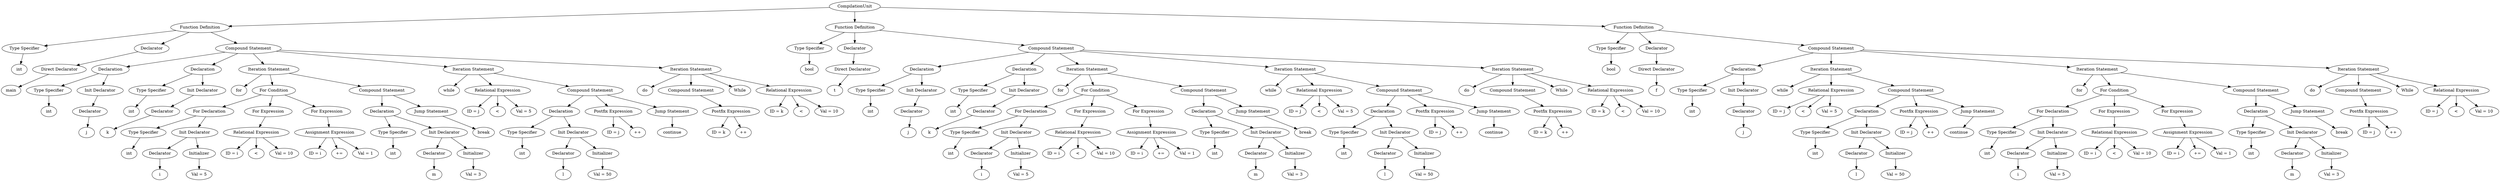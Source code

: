 digraph G {
		Q0[label="CompilationUnit"];
		Q0 -> Q1
		Q1[label="Function Definition"];
		Q1 -> Q2
		Q2[label="Type Specifier"];
		Q2 -> Q3
		Q3[label="int"];
		Q1 -> Q4
		Q4[label="Declarator"];
		Q4 -> Q5
		Q5[label="Direct Declarator"];
		Q5 -> Q6
		Q6[label="main"];
		Q1 -> Q7
		Q7[label="Compound Statement"];
		Q7 -> Q8
		Q8[label="Declaration"];
		Q8 -> Q9
		Q9[label="Type Specifier"];
		Q9 -> Q10
		Q10[label="int"];
		Q8 -> Q11
		Q11[label="Init Declarator"];
		Q11 -> Q12
		Q12[label="Declarator"];
		Q12 -> Q13
		Q13[label="j"];
		Q7 -> Q14
		Q14[label="Declaration"];
		Q14 -> Q15
		Q15[label="Type Specifier"];
		Q15 -> Q16
		Q16[label="int"];
		Q14 -> Q17
		Q17[label="Init Declarator"];
		Q17 -> Q18
		Q18[label="Declarator"];
		Q18 -> Q19
		Q19[label="k"];
		Q7 -> Q20
		Q20[label="Iteration Statement"];
		Q20 -> Q21
		Q21[label="for"];
		Q20 -> Q22
		Q22[label="For Condition"];
		Q22 -> Q23
		Q23[label="For Declaration"];
		Q23 -> Q24
		Q24[label="Type Specifier"];
		Q24 -> Q25
		Q25[label="int"];
		Q23 -> Q26
		Q26[label="Init Declarator"];
		Q26 -> Q27
		Q27[label="Declarator"];
		Q27 -> Q28
		Q28[label="i"];
		Q26 -> Q29
		Q29[label="Initializer"];
		Q29 -> Q30
		Q30[label="Val = 5"];
		Q22 -> Q31
		Q31[label="For Expression"];
		Q31 -> Q32
		Q32[label="Relational Expression"];
		Q32 -> Q33
		Q33[label="ID = i"];
		Q32 -> Q34
		Q34[label="<"];
		Q32 -> Q35
		Q35[label="Val = 10"];
		Q22 -> Q36
		Q36[label="For Expression"];
		Q36 -> Q37
		Q37[label="Assignment Expression"];
		Q37 -> Q38
		Q38[label="ID = i"];
		Q37 -> Q39
		Q39[label="+="];
		Q37 -> Q40
		Q40[label="Val = 1"];
		Q20 -> Q41
		Q41[label="Compound Statement"];
		Q41 -> Q42
		Q42[label="Declaration"];
		Q42 -> Q43
		Q43[label="Type Specifier"];
		Q43 -> Q44
		Q44[label="int"];
		Q42 -> Q45
		Q45[label="Init Declarator"];
		Q45 -> Q46
		Q46[label="Declarator"];
		Q46 -> Q47
		Q47[label="m"];
		Q45 -> Q48
		Q48[label="Initializer"];
		Q48 -> Q49
		Q49[label="Val = 3"];
		Q41 -> Q50
		Q50[label="Jump Statement"];
		Q50 -> Q51
		Q51[label="break"];
		Q7 -> Q52
		Q52[label="Iteration Statement"];
		Q52 -> Q53
		Q53[label="while"];
		Q52 -> Q54
		Q54[label="Relational Expression"];
		Q54 -> Q55
		Q55[label="ID = j"];
		Q54 -> Q56
		Q56[label="<"];
		Q54 -> Q57
		Q57[label="Val = 5"];
		Q52 -> Q58
		Q58[label="Compound Statement"];
		Q58 -> Q59
		Q59[label="Declaration"];
		Q59 -> Q60
		Q60[label="Type Specifier"];
		Q60 -> Q61
		Q61[label="int"];
		Q59 -> Q62
		Q62[label="Init Declarator"];
		Q62 -> Q63
		Q63[label="Declarator"];
		Q63 -> Q64
		Q64[label="l"];
		Q62 -> Q65
		Q65[label="Initializer"];
		Q65 -> Q66
		Q66[label="Val = 50"];
		Q58 -> Q67
		Q67[label="Postfix Expression"];
		Q67 -> Q68
		Q68[label="ID = j"];
		Q67 -> Q69
		Q69[label="++"];
		Q58 -> Q70
		Q70[label="Jump Statement"];
		Q70 -> Q71
		Q71[label="continue"];
		Q7 -> Q72
		Q72[label="Iteration Statement"];
		Q72 -> Q73
		Q73[label="do"];
		Q72 -> Q74
		Q74[label="Compound Statement"];
		Q74 -> Q75
		Q75[label="Postfix Expression"];
		Q75 -> Q76
		Q76[label="ID = k"];
		Q75 -> Q77
		Q77[label="++"];
		Q72 -> Q78
		Q78[label="While"];
		Q72 -> Q79
		Q79[label="Relational Expression"];
		Q79 -> Q80
		Q80[label="ID = k"];
		Q79 -> Q81
		Q81[label="<"];
		Q79 -> Q82
		Q82[label="Val = 10"];
		Q0 -> Q83
		Q83[label="Function Definition"];
		Q83 -> Q84
		Q84[label="Type Specifier"];
		Q84 -> Q85
		Q85[label="bool"];
		Q83 -> Q86
		Q86[label="Declarator"];
		Q86 -> Q87
		Q87[label="Direct Declarator"];
		Q87 -> Q88
		Q88[label="t"];
		Q83 -> Q89
		Q89[label="Compound Statement"];
		Q89 -> Q90
		Q90[label="Declaration"];
		Q90 -> Q91
		Q91[label="Type Specifier"];
		Q91 -> Q92
		Q92[label="int"];
		Q90 -> Q93
		Q93[label="Init Declarator"];
		Q93 -> Q94
		Q94[label="Declarator"];
		Q94 -> Q95
		Q95[label="j"];
		Q89 -> Q96
		Q96[label="Declaration"];
		Q96 -> Q97
		Q97[label="Type Specifier"];
		Q97 -> Q98
		Q98[label="int"];
		Q96 -> Q99
		Q99[label="Init Declarator"];
		Q99 -> Q100
		Q100[label="Declarator"];
		Q100 -> Q101
		Q101[label="k"];
		Q89 -> Q102
		Q102[label="Iteration Statement"];
		Q102 -> Q103
		Q103[label="for"];
		Q102 -> Q104
		Q104[label="For Condition"];
		Q104 -> Q105
		Q105[label="For Declaration"];
		Q105 -> Q106
		Q106[label="Type Specifier"];
		Q106 -> Q107
		Q107[label="int"];
		Q105 -> Q108
		Q108[label="Init Declarator"];
		Q108 -> Q109
		Q109[label="Declarator"];
		Q109 -> Q110
		Q110[label="i"];
		Q108 -> Q111
		Q111[label="Initializer"];
		Q111 -> Q112
		Q112[label="Val = 5"];
		Q104 -> Q113
		Q113[label="For Expression"];
		Q113 -> Q114
		Q114[label="Relational Expression"];
		Q114 -> Q115
		Q115[label="ID = i"];
		Q114 -> Q116
		Q116[label="<"];
		Q114 -> Q117
		Q117[label="Val = 10"];
		Q104 -> Q118
		Q118[label="For Expression"];
		Q118 -> Q119
		Q119[label="Assignment Expression"];
		Q119 -> Q120
		Q120[label="ID = i"];
		Q119 -> Q121
		Q121[label="+="];
		Q119 -> Q122
		Q122[label="Val = 1"];
		Q102 -> Q123
		Q123[label="Compound Statement"];
		Q123 -> Q124
		Q124[label="Declaration"];
		Q124 -> Q125
		Q125[label="Type Specifier"];
		Q125 -> Q126
		Q126[label="int"];
		Q124 -> Q127
		Q127[label="Init Declarator"];
		Q127 -> Q128
		Q128[label="Declarator"];
		Q128 -> Q129
		Q129[label="m"];
		Q127 -> Q130
		Q130[label="Initializer"];
		Q130 -> Q131
		Q131[label="Val = 3"];
		Q123 -> Q132
		Q132[label="Jump Statement"];
		Q132 -> Q133
		Q133[label="break"];
		Q89 -> Q134
		Q134[label="Iteration Statement"];
		Q134 -> Q135
		Q135[label="while"];
		Q134 -> Q136
		Q136[label="Relational Expression"];
		Q136 -> Q137
		Q137[label="ID = j"];
		Q136 -> Q138
		Q138[label="<"];
		Q136 -> Q139
		Q139[label="Val = 5"];
		Q134 -> Q140
		Q140[label="Compound Statement"];
		Q140 -> Q141
		Q141[label="Declaration"];
		Q141 -> Q142
		Q142[label="Type Specifier"];
		Q142 -> Q143
		Q143[label="int"];
		Q141 -> Q144
		Q144[label="Init Declarator"];
		Q144 -> Q145
		Q145[label="Declarator"];
		Q145 -> Q146
		Q146[label="l"];
		Q144 -> Q147
		Q147[label="Initializer"];
		Q147 -> Q148
		Q148[label="Val = 50"];
		Q140 -> Q149
		Q149[label="Postfix Expression"];
		Q149 -> Q150
		Q150[label="ID = j"];
		Q149 -> Q151
		Q151[label="++"];
		Q140 -> Q152
		Q152[label="Jump Statement"];
		Q152 -> Q153
		Q153[label="continue"];
		Q89 -> Q154
		Q154[label="Iteration Statement"];
		Q154 -> Q155
		Q155[label="do"];
		Q154 -> Q156
		Q156[label="Compound Statement"];
		Q156 -> Q157
		Q157[label="Postfix Expression"];
		Q157 -> Q158
		Q158[label="ID = k"];
		Q157 -> Q159
		Q159[label="++"];
		Q154 -> Q160
		Q160[label="While"];
		Q154 -> Q161
		Q161[label="Relational Expression"];
		Q161 -> Q162
		Q162[label="ID = k"];
		Q161 -> Q163
		Q163[label="<"];
		Q161 -> Q164
		Q164[label="Val = 10"];
		Q0 -> Q165
		Q165[label="Function Definition"];
		Q165 -> Q166
		Q166[label="Type Specifier"];
		Q166 -> Q167
		Q167[label="bool"];
		Q165 -> Q168
		Q168[label="Declarator"];
		Q168 -> Q169
		Q169[label="Direct Declarator"];
		Q169 -> Q170
		Q170[label="f"];
		Q165 -> Q171
		Q171[label="Compound Statement"];
		Q171 -> Q172
		Q172[label="Declaration"];
		Q172 -> Q173
		Q173[label="Type Specifier"];
		Q173 -> Q174
		Q174[label="int"];
		Q172 -> Q175
		Q175[label="Init Declarator"];
		Q175 -> Q176
		Q176[label="Declarator"];
		Q176 -> Q177
		Q177[label="j"];
		Q171 -> Q178
		Q178[label="Iteration Statement"];
		Q178 -> Q179
		Q179[label="while"];
		Q178 -> Q180
		Q180[label="Relational Expression"];
		Q180 -> Q181
		Q181[label="ID = j"];
		Q180 -> Q182
		Q182[label="<"];
		Q180 -> Q183
		Q183[label="Val = 5"];
		Q178 -> Q184
		Q184[label="Compound Statement"];
		Q184 -> Q185
		Q185[label="Declaration"];
		Q185 -> Q186
		Q186[label="Type Specifier"];
		Q186 -> Q187
		Q187[label="int"];
		Q185 -> Q188
		Q188[label="Init Declarator"];
		Q188 -> Q189
		Q189[label="Declarator"];
		Q189 -> Q190
		Q190[label="l"];
		Q188 -> Q191
		Q191[label="Initializer"];
		Q191 -> Q192
		Q192[label="Val = 50"];
		Q184 -> Q193
		Q193[label="Postfix Expression"];
		Q193 -> Q194
		Q194[label="ID = j"];
		Q193 -> Q195
		Q195[label="++"];
		Q184 -> Q196
		Q196[label="Jump Statement"];
		Q196 -> Q197
		Q197[label="continue"];
		Q171 -> Q198
		Q198[label="Iteration Statement"];
		Q198 -> Q199
		Q199[label="for"];
		Q198 -> Q200
		Q200[label="For Condition"];
		Q200 -> Q201
		Q201[label="For Declaration"];
		Q201 -> Q202
		Q202[label="Type Specifier"];
		Q202 -> Q203
		Q203[label="int"];
		Q201 -> Q204
		Q204[label="Init Declarator"];
		Q204 -> Q205
		Q205[label="Declarator"];
		Q205 -> Q206
		Q206[label="i"];
		Q204 -> Q207
		Q207[label="Initializer"];
		Q207 -> Q208
		Q208[label="Val = 5"];
		Q200 -> Q209
		Q209[label="For Expression"];
		Q209 -> Q210
		Q210[label="Relational Expression"];
		Q210 -> Q211
		Q211[label="ID = i"];
		Q210 -> Q212
		Q212[label="<"];
		Q210 -> Q213
		Q213[label="Val = 10"];
		Q200 -> Q214
		Q214[label="For Expression"];
		Q214 -> Q215
		Q215[label="Assignment Expression"];
		Q215 -> Q216
		Q216[label="ID = i"];
		Q215 -> Q217
		Q217[label="+="];
		Q215 -> Q218
		Q218[label="Val = 1"];
		Q198 -> Q219
		Q219[label="Compound Statement"];
		Q219 -> Q220
		Q220[label="Declaration"];
		Q220 -> Q221
		Q221[label="Type Specifier"];
		Q221 -> Q222
		Q222[label="int"];
		Q220 -> Q223
		Q223[label="Init Declarator"];
		Q223 -> Q224
		Q224[label="Declarator"];
		Q224 -> Q225
		Q225[label="m"];
		Q223 -> Q226
		Q226[label="Initializer"];
		Q226 -> Q227
		Q227[label="Val = 3"];
		Q219 -> Q228
		Q228[label="Jump Statement"];
		Q228 -> Q229
		Q229[label="break"];
		Q171 -> Q230
		Q230[label="Iteration Statement"];
		Q230 -> Q231
		Q231[label="do"];
		Q230 -> Q232
		Q232[label="Compound Statement"];
		Q232 -> Q233
		Q233[label="Postfix Expression"];
		Q233 -> Q234
		Q234[label="ID = j"];
		Q233 -> Q235
		Q235[label="++"];
		Q230 -> Q236
		Q236[label="While"];
		Q230 -> Q237
		Q237[label="Relational Expression"];
		Q237 -> Q238
		Q238[label="ID = j"];
		Q237 -> Q239
		Q239[label="<"];
		Q237 -> Q240
		Q240[label="Val = 10"];
		
}